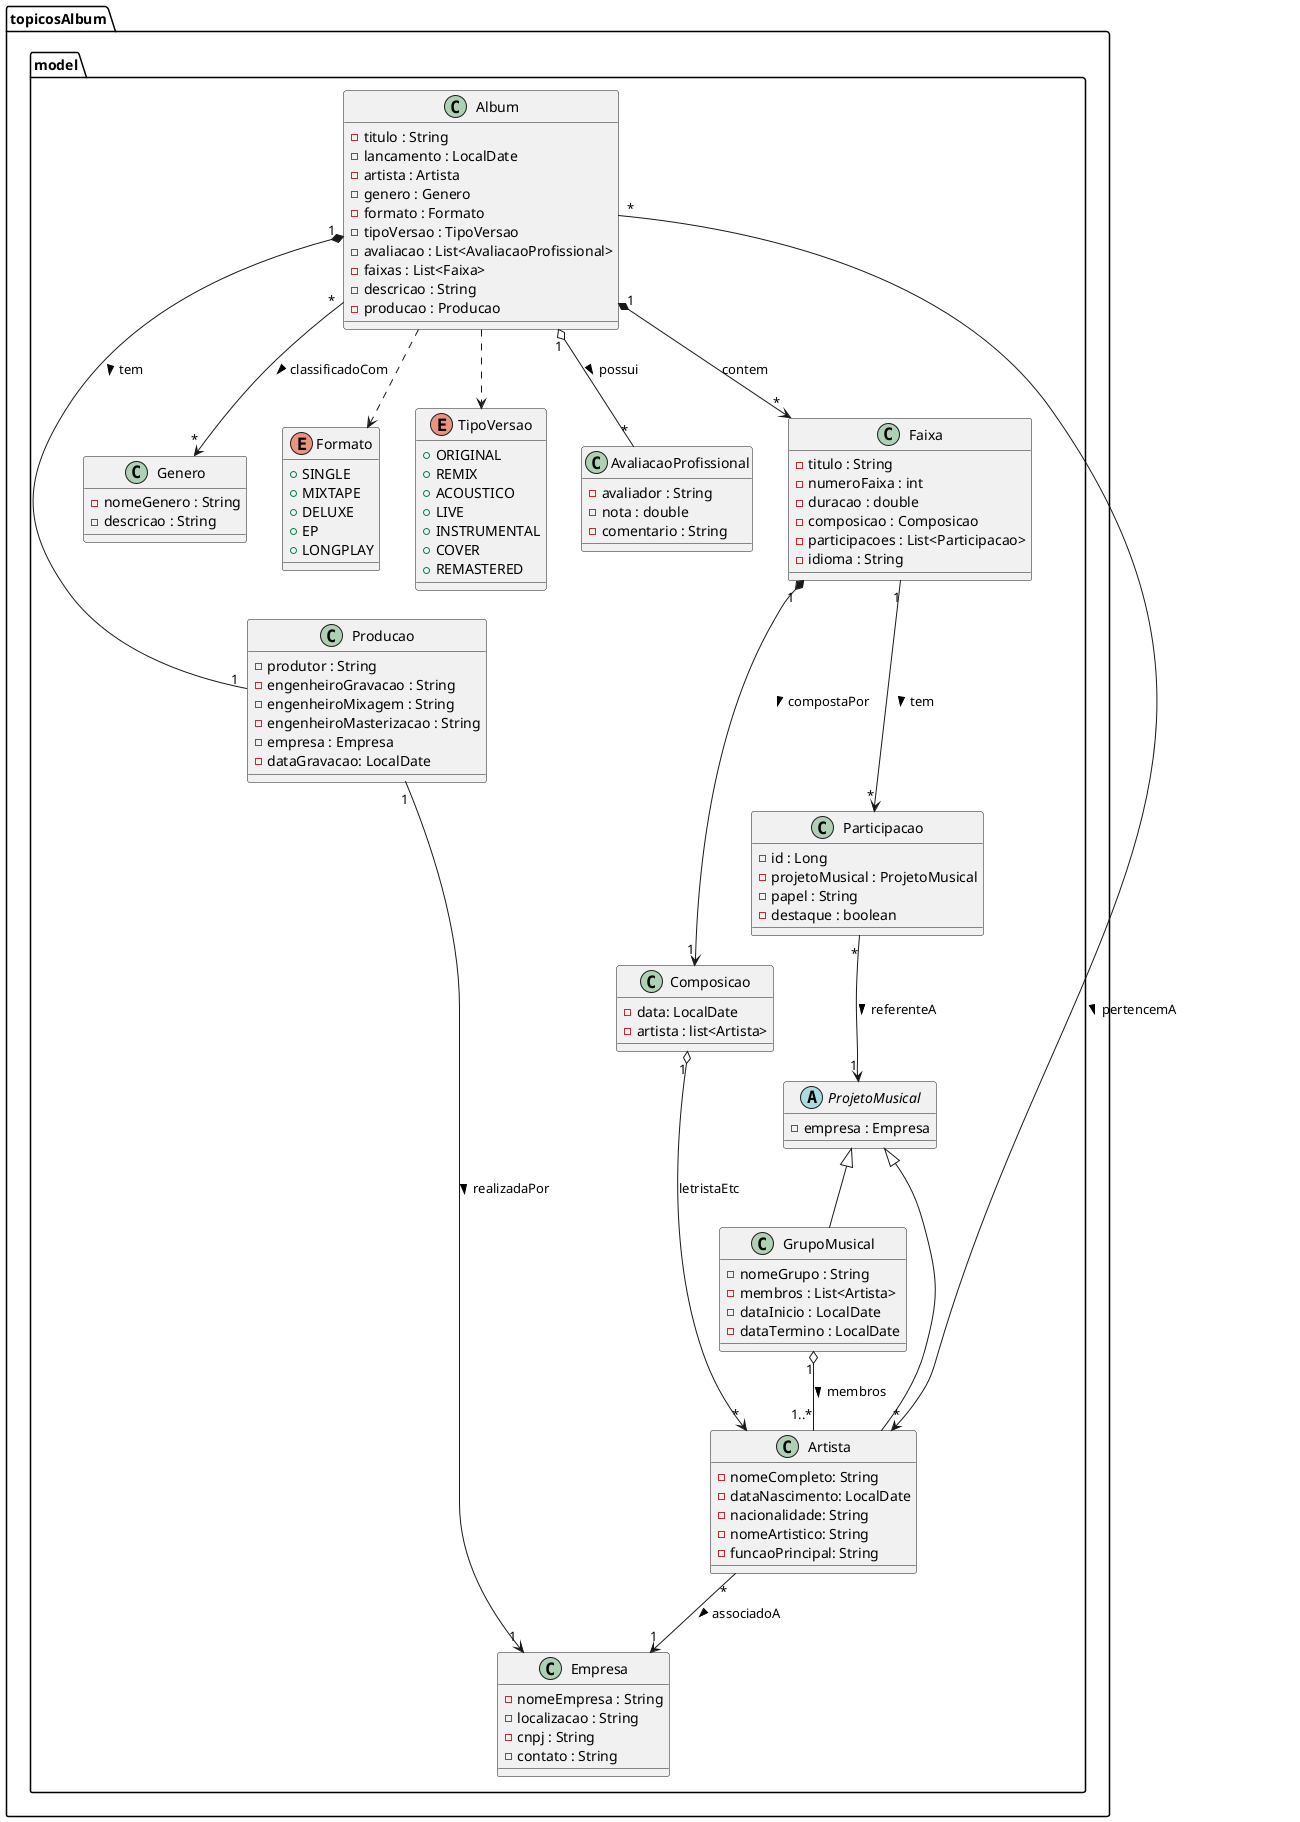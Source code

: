 @startuml

package "topicosAlbum.model" {

    class Album {
        - titulo : String
        - lancamento : LocalDate
        - artista : Artista
        - genero : Genero
        - formato : Formato
        - tipoVersao : TipoVersao
        - avaliacao : List<AvaliacaoProfissional>
        - faixas : List<Faixa>
        - descricao : String
        - producao : Producao
    }
    ' - duracaoTotal : double
    ' duracao total pode ser calculada somando a duracao de todas as faixas
    ' - tamanhoDoAlbum : int
    ' tamanho do album pode ser calculado somando o tamanho de todas as faixas

    class Empresa {
        - nomeEmpresa : String
        - localizacao : String
        - cnpj : String
        - contato : String
    }

    abstract class ProjetoMusical {
       - empresa : Empresa
    }

    class Artista extends ProjetoMusical {
       - nomeCompleto: String
       - dataNascimento: LocalDate
       - nacionalidade: String
       - nomeArtistico: String
       - funcaoPrincipal: String
       ' pode ser cantor, compositor, letrista, produtor, etc.
    }
    
    class GrupoMusical extends ProjetoMusical {
       - nomeGrupo : String
       - membros : List<Artista>
       - dataInicio : LocalDate
       - dataTermino : LocalDate
    }


    class Genero {
        - nomeGenero : String
        - descricao : String
    }

    enum Formato {
        +SINGLE
        +MIXTAPE
        +DELUXE
        +EP
        +LONGPLAY
    }

    enum TipoVersao {
        + ORIGINAL
        + REMIX
        + ACOUSTICO
        + LIVE
        + INSTRUMENTAL
        + COVER
        + REMASTERED
    }
    ' enum é apenas uma maneira simplificada. profissionalmente, o ideal é criar uma tabela distinta para versão, onde o detalhamento pode ser maior.
    ' ex> class Versao {
    ' - id : Long
    ' - tipo : TipoVersao
    ' - faixaOriginal : Faixa
    ' - faixaDerivada : Faixa
    ' }


    ' enum TipoMidia {
        ' + CD
        ' + VINIL
        ' + FITA
        ' + DIGITAL
    ' }


    class AvaliacaoProfissional {
        - avaliador : String
        - nota : double
        - comentario : String
    }

    class Producao {
        - produtor : String
        - engenheiroGravacao : String
        - engenheiroMixagem : String
        - engenheiroMasterizacao : String
        - empresa : Empresa 
        - dataGravacao: LocalDate
    }
    ' empresa em produção é a empresa que fez a produção do álbum, que pode ser diferente da empresa que lançou o álbum/do artista

    class Composicao {
        - data: LocalDate
        - artista : list<Artista>
    }
    ' relação com artista (letrista)

     class Participacao {
    - id : Long  
    - projetoMusical : ProjetoMusical 
    - papel : String             
    - destaque : boolean 
    }
    ' papel pode ser "feat.", "banda de apoio", etc.
    ' destaque indica se o participante é um artista principal (true) ou um artista de apoio
    ' ex.: em "Eminem feat. Rihanna", Eminem é o artista principal (destaque=true) e Rihanna é a artista de apoio (destaque=false)
    ' em "Banda X", todos os membros da banda são artistas principais (destaque=true)


    class Faixa {
    - titulo : String            
    - numeroFaixa : int          
    - duracao : double           
    - composicao : Composicao    
    - participacoes : List<Participacao>             
    - idioma : String 
    }
    ' a produção (produtor, engenheiros, gravadora, etc.) normalmente é atribuída ao álbum como um todo, não a cada faixa individual.
    ' porém, em alguns casos especiais, cada faixa pode ter produtores diferentes (ex.: álbuns de K-pop, onde cada faixa pode ter equipes diferentes).
    ' então PENSAR se a modelagem mais complexa - e mais realista - com producao em faixa vale a pena.
    ' por ora, deixar a produção vinculada ao álbum como um todo.

    

      ' RELACIONAMENTOS


    Album "*" --> "*" Artista : pertencemA >
    'existem álbuns colaborativos (mais de um artista principal).

    'Album "*" --> "1" Empresa : lançados por > (tirado por ser bidirecional. artista já está associado a empresa. necessário apenas uma query)

    Album "*" --> "*" Genero : classificadoCom >
    
    


    Album "1" o-- "*" AvaliacaoProfissional : possui >
    ' agregação. album agrega várias avaliacaoProfissional
    ' avaliações podem existir sem o álbum (não são destruídas junto com ele)


    ' Faixa "1" *-- "1" Producao : produzidoPor >
    ' producao só existe se tiver um album, pois cada album tem um time de producao diferente e especifico
    ' a produção é exclusiva daquele álbum (não existe sem ele).


    Album "1"*--> "*" Faixa : contem

    Album "1" *-- "1" Producao : tem >
    ' composição forte. produção não existe sem o álbum. se o álbum for deletado, a produção também é.

    Artista "*" --> "1" Empresa : associadoA >
    
    Producao "1" --> "1" Empresa : realizadaPor >
    

    GrupoMusical "1" o-- "1..*" Artista : membros >
    ' todo grupo precisa de pelo menos 1 membro

    Album ..> Formato 
    ' Dependência (uso do enum). album usa formato, mas formato não depende de album
    
    Album ..> TipoVersao

    Faixa "1" *--> "1" Composicao: compostaPor >
    ' composição forte. se a faixa for deletada, a composição também é.


    'Faixa "*" --> "*" ProjetoMusical : participacao >
    ' uma faixa pode ter participação de vários artistas ou grupos musicais (ex.: feat., banda de apoio, etc.)


    Faixa "1" --> "*" Participacao: tem >
    ' uma faixa pode ter várias participações (feat., banda de apoio, etc.)

    Participacao "*" --> "1" ProjetoMusical: referenteA >
    ' uma participação está sempre vinculada a um projeto musical (artista ou grupo musical)


    Composicao "1" o--> "*" Artista: letristaEtc
    ' uma composição pode existir independente de uma faixa (ex.: música ainda não gravada).


}

@enduml

